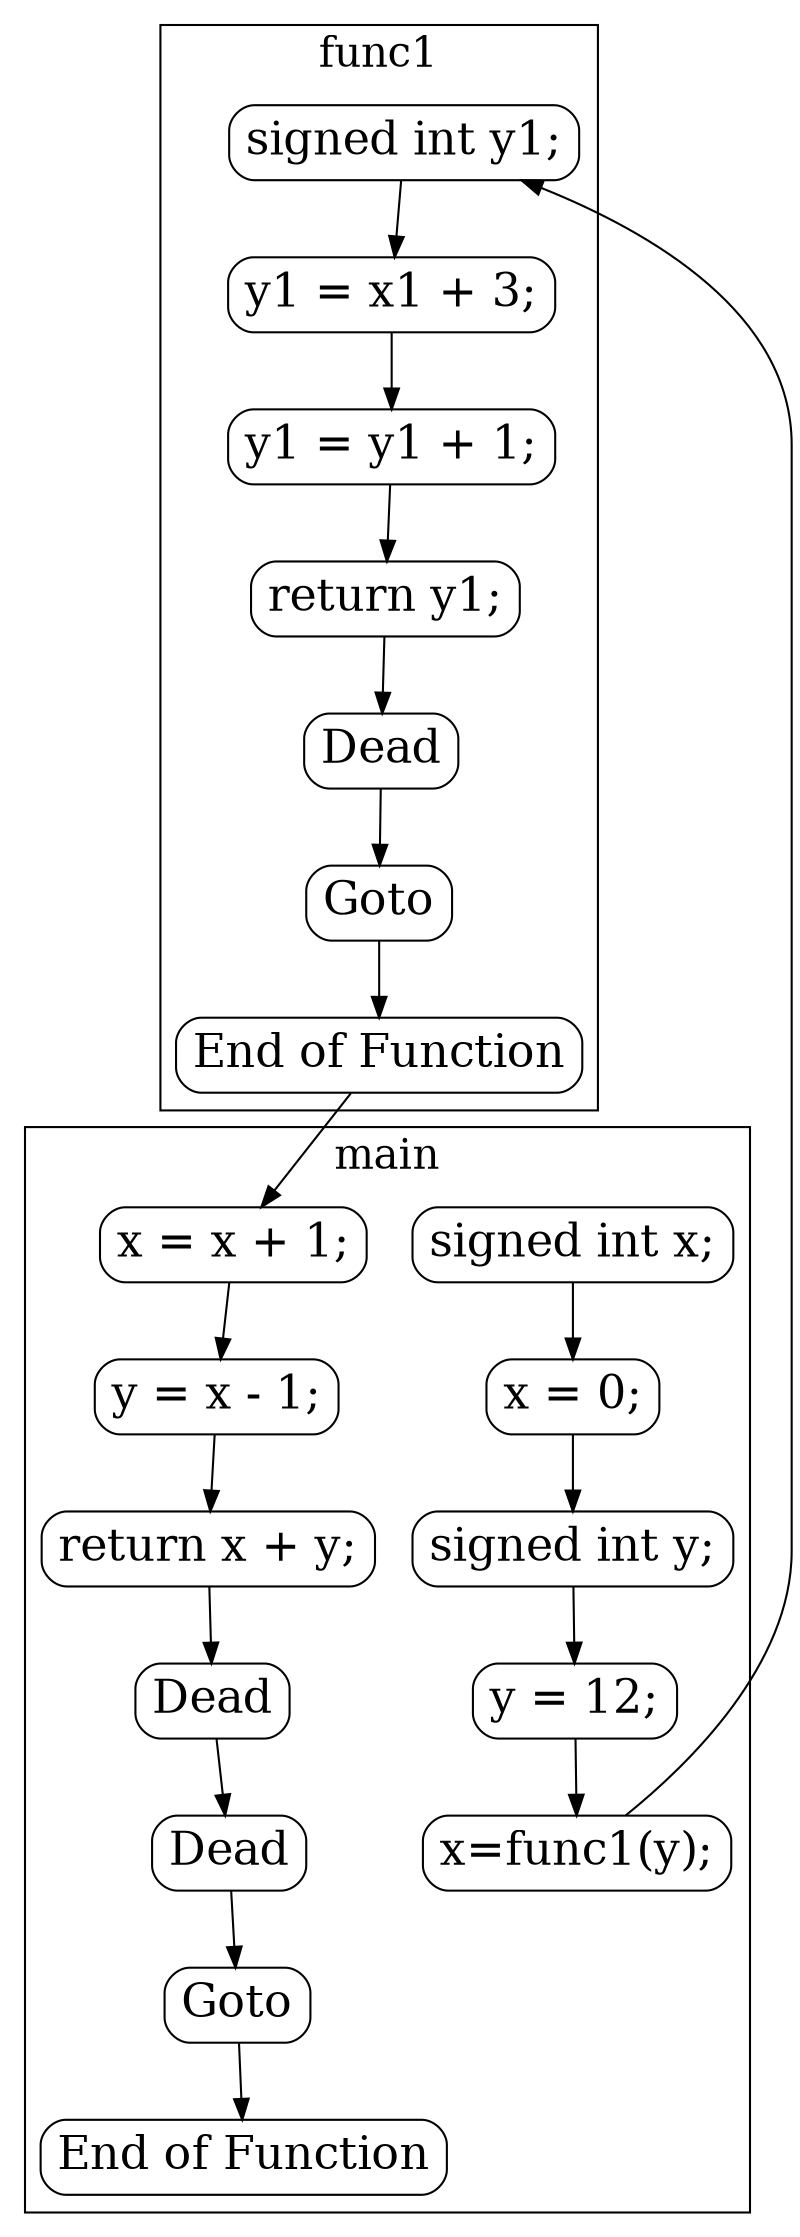 digraph G {
color=black;
orientation=portrait;
fontsize=20;
compound=true;
size="30,40";
ratio=compress;
subgraph "cluster_main" {
label="main";
Node_0_0 [shape=Mrecord, fontsize=22, label="signed int x;"];
Node_0_0 -> Node_0_1;
Node_0_1 [shape=Mrecord, fontsize=22, label="x = 0;"];
Node_0_1 -> Node_0_2;
Node_0_2 [shape=Mrecord, fontsize=22, label="signed int y;"];
Node_0_2 -> Node_0_3;
Node_0_3 [shape=Mrecord, fontsize=22, label="y = 12;"];
Node_0_3 -> Node_0_4;
Node_0_4 [shape=Mrecord, fontsize=22, label="x=func1(y);"];
Node_0_5 [shape=Mrecord, fontsize=22, label="x = x + 1;"];
Node_0_5 -> Node_0_6;
Node_0_6 [shape=Mrecord, fontsize=22, label="y = x - 1;"];
Node_0_6 -> Node_0_7;
Node_0_7 [shape=Mrecord, fontsize=22, label="return x + y;"];
Node_0_7 -> Node_0_8;
Node_0_8 [shape=Mrecord, fontsize=22, label="Dead"];
Node_0_8 -> Node_0_9;
Node_0_9 [shape=Mrecord, fontsize=22, label="Dead"];
Node_0_9 -> Node_0_10;
Node_0_10 [shape=Mrecord, fontsize=22, label="Goto"];
Node_0_10 -> Node_0_11;
Node_0_11 [shape=Mrecord, fontsize=22, label="End of Function"];
}

subgraph "cluster_func1" {
label="func1";
Node_1_12 [shape=Mrecord, fontsize=22, label="signed int y1;"];
Node_1_12 -> Node_1_13;
Node_1_13 [shape=Mrecord, fontsize=22, label="y1 = x1 + 3;"];
Node_1_13 -> Node_1_14;
Node_1_14 [shape=Mrecord, fontsize=22, label="y1 = y1 + 1;"];
Node_1_14 -> Node_1_15;
Node_1_15 [shape=Mrecord, fontsize=22, label="return y1;"];
Node_1_15 -> Node_1_16;
Node_1_16 [shape=Mrecord, fontsize=22, label="Dead"];
Node_1_16 -> Node_1_17;
Node_1_17 [shape=Mrecord, fontsize=22, label="Goto"];
Node_1_17 -> Node_1_18;
Node_1_18 [shape=Mrecord, fontsize=22, label="End of Function"];
}

Node_0_4 -> Node_1_12;
Node_1_18 -> Node_0_5;
}
